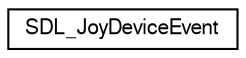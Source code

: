 digraph "Graphical Class Hierarchy"
{
  edge [fontname="FreeSans",fontsize="10",labelfontname="FreeSans",labelfontsize="10"];
  node [fontname="FreeSans",fontsize="10",shape=record];
  rankdir="LR";
  Node1 [label="SDL_JoyDeviceEvent",height=0.2,width=0.4,color="black", fillcolor="white", style="filled",URL="$d7/d5b/struct_s_d_l___joy_device_event.html",tooltip="Joystick device event structure (event.jdevice.*) "];
}
